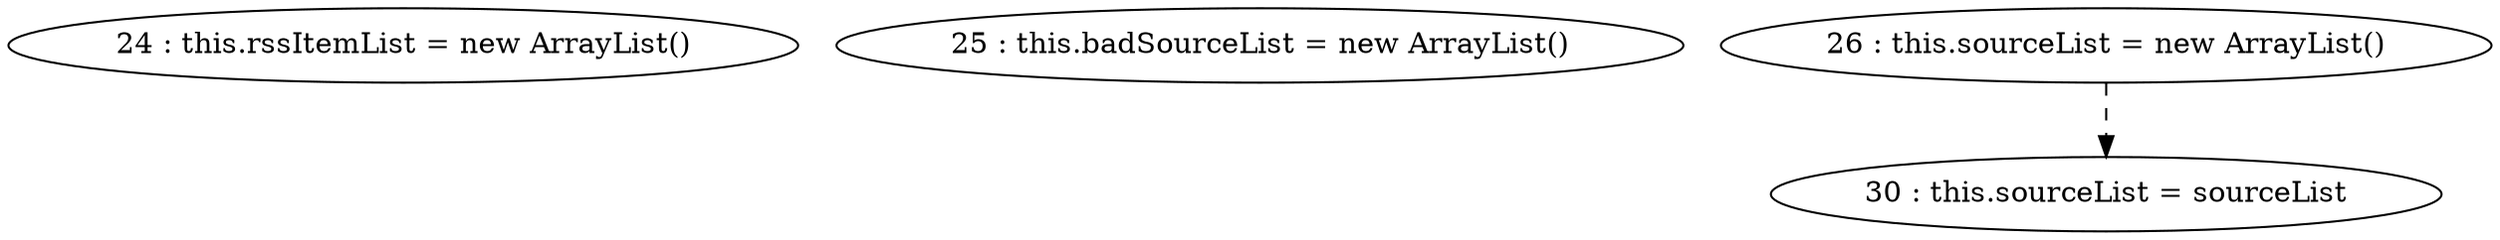 digraph G {
"24 : this.rssItemList = new ArrayList()"
"25 : this.badSourceList = new ArrayList()"
"26 : this.sourceList = new ArrayList()"
"26 : this.sourceList = new ArrayList()" -> "30 : this.sourceList = sourceList" [style=dashed]
"30 : this.sourceList = sourceList"
}